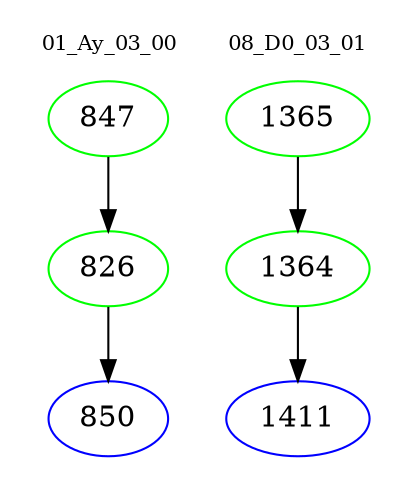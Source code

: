 digraph{
subgraph cluster_0 {
color = white
label = "01_Ay_03_00";
fontsize=10;
T0_847 [label="847", color="green"]
T0_847 -> T0_826 [color="black"]
T0_826 [label="826", color="green"]
T0_826 -> T0_850 [color="black"]
T0_850 [label="850", color="blue"]
}
subgraph cluster_1 {
color = white
label = "08_D0_03_01";
fontsize=10;
T1_1365 [label="1365", color="green"]
T1_1365 -> T1_1364 [color="black"]
T1_1364 [label="1364", color="green"]
T1_1364 -> T1_1411 [color="black"]
T1_1411 [label="1411", color="blue"]
}
}
